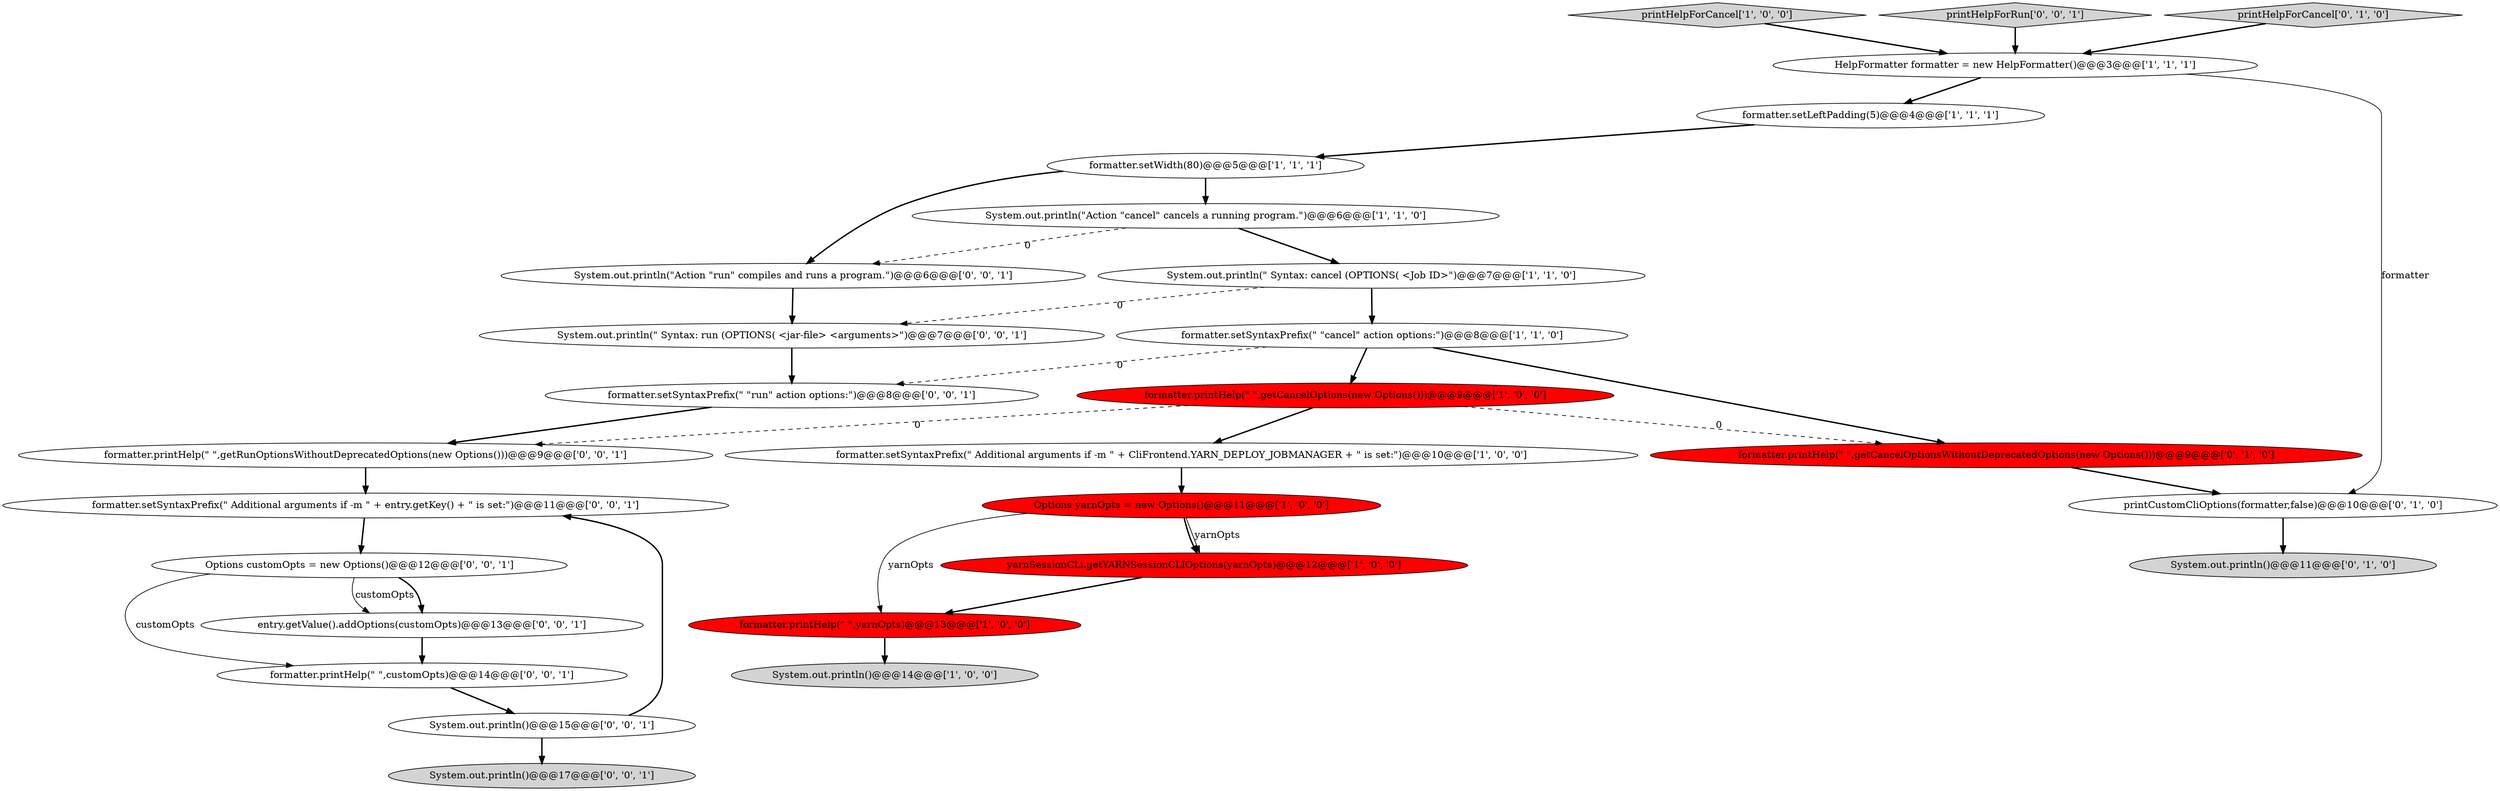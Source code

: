 digraph {
25 [style = filled, label = "formatter.printHelp(\" \",getRunOptionsWithoutDeprecatedOptions(new Options()))@@@9@@@['0', '0', '1']", fillcolor = white, shape = ellipse image = "AAA0AAABBB3BBB"];
9 [style = filled, label = "formatter.printHelp(\" \",getCancelOptions(new Options()))@@@9@@@['1', '0', '0']", fillcolor = red, shape = ellipse image = "AAA1AAABBB1BBB"];
17 [style = filled, label = "formatter.printHelp(\" \",customOpts)@@@14@@@['0', '0', '1']", fillcolor = white, shape = ellipse image = "AAA0AAABBB3BBB"];
11 [style = filled, label = "formatter.setSyntaxPrefix(\" \"cancel\" action options:\")@@@8@@@['1', '1', '0']", fillcolor = white, shape = ellipse image = "AAA0AAABBB1BBB"];
16 [style = filled, label = "System.out.println()@@@11@@@['0', '1', '0']", fillcolor = lightgray, shape = ellipse image = "AAA0AAABBB2BBB"];
12 [style = filled, label = "formatter.printHelp(\" \",yarnOpts)@@@13@@@['1', '0', '0']", fillcolor = red, shape = ellipse image = "AAA1AAABBB1BBB"];
10 [style = filled, label = "printHelpForCancel['1', '0', '0']", fillcolor = lightgray, shape = diamond image = "AAA0AAABBB1BBB"];
5 [style = filled, label = "Options yarnOpts = new Options()@@@11@@@['1', '0', '0']", fillcolor = red, shape = ellipse image = "AAA1AAABBB1BBB"];
24 [style = filled, label = "System.out.println()@@@17@@@['0', '0', '1']", fillcolor = lightgray, shape = ellipse image = "AAA0AAABBB3BBB"];
22 [style = filled, label = "printHelpForRun['0', '0', '1']", fillcolor = lightgray, shape = diamond image = "AAA0AAABBB3BBB"];
27 [style = filled, label = "formatter.setSyntaxPrefix(\" \"run\" action options:\")@@@8@@@['0', '0', '1']", fillcolor = white, shape = ellipse image = "AAA0AAABBB3BBB"];
3 [style = filled, label = "HelpFormatter formatter = new HelpFormatter()@@@3@@@['1', '1', '1']", fillcolor = white, shape = ellipse image = "AAA0AAABBB1BBB"];
8 [style = filled, label = "System.out.println(\" Syntax: cancel (OPTIONS( <Job ID>\")@@@7@@@['1', '1', '0']", fillcolor = white, shape = ellipse image = "AAA0AAABBB1BBB"];
4 [style = filled, label = "formatter.setLeftPadding(5)@@@4@@@['1', '1', '1']", fillcolor = white, shape = ellipse image = "AAA0AAABBB1BBB"];
7 [style = filled, label = "formatter.setSyntaxPrefix(\" Additional arguments if -m \" + CliFrontend.YARN_DEPLOY_JOBMANAGER + \" is set:\")@@@10@@@['1', '0', '0']", fillcolor = white, shape = ellipse image = "AAA0AAABBB1BBB"];
1 [style = filled, label = "System.out.println(\"Action \"cancel\" cancels a running program.\")@@@6@@@['1', '1', '0']", fillcolor = white, shape = ellipse image = "AAA0AAABBB1BBB"];
20 [style = filled, label = "System.out.println(\" Syntax: run (OPTIONS( <jar-file> <arguments>\")@@@7@@@['0', '0', '1']", fillcolor = white, shape = ellipse image = "AAA0AAABBB3BBB"];
2 [style = filled, label = "yarnSessionCLi.getYARNSessionCLIOptions(yarnOpts)@@@12@@@['1', '0', '0']", fillcolor = red, shape = ellipse image = "AAA1AAABBB1BBB"];
14 [style = filled, label = "formatter.printHelp(\" \",getCancelOptionsWithoutDeprecatedOptions(new Options()))@@@9@@@['0', '1', '0']", fillcolor = red, shape = ellipse image = "AAA1AAABBB2BBB"];
23 [style = filled, label = "Options customOpts = new Options()@@@12@@@['0', '0', '1']", fillcolor = white, shape = ellipse image = "AAA0AAABBB3BBB"];
13 [style = filled, label = "printCustomCliOptions(formatter,false)@@@10@@@['0', '1', '0']", fillcolor = white, shape = ellipse image = "AAA0AAABBB2BBB"];
21 [style = filled, label = "formatter.setSyntaxPrefix(\" Additional arguments if -m \" + entry.getKey() + \" is set:\")@@@11@@@['0', '0', '1']", fillcolor = white, shape = ellipse image = "AAA0AAABBB3BBB"];
18 [style = filled, label = "entry.getValue().addOptions(customOpts)@@@13@@@['0', '0', '1']", fillcolor = white, shape = ellipse image = "AAA0AAABBB3BBB"];
6 [style = filled, label = "formatter.setWidth(80)@@@5@@@['1', '1', '1']", fillcolor = white, shape = ellipse image = "AAA0AAABBB1BBB"];
19 [style = filled, label = "System.out.println(\"Action \"run\" compiles and runs a program.\")@@@6@@@['0', '0', '1']", fillcolor = white, shape = ellipse image = "AAA0AAABBB3BBB"];
26 [style = filled, label = "System.out.println()@@@15@@@['0', '0', '1']", fillcolor = white, shape = ellipse image = "AAA0AAABBB3BBB"];
0 [style = filled, label = "System.out.println()@@@14@@@['1', '0', '0']", fillcolor = lightgray, shape = ellipse image = "AAA0AAABBB1BBB"];
15 [style = filled, label = "printHelpForCancel['0', '1', '0']", fillcolor = lightgray, shape = diamond image = "AAA0AAABBB2BBB"];
17->26 [style = bold, label=""];
1->8 [style = bold, label=""];
23->18 [style = solid, label="customOpts"];
11->14 [style = bold, label=""];
4->6 [style = bold, label=""];
19->20 [style = bold, label=""];
1->19 [style = dashed, label="0"];
8->20 [style = dashed, label="0"];
18->17 [style = bold, label=""];
10->3 [style = bold, label=""];
3->13 [style = solid, label="formatter"];
6->19 [style = bold, label=""];
9->7 [style = bold, label=""];
11->9 [style = bold, label=""];
15->3 [style = bold, label=""];
12->0 [style = bold, label=""];
3->4 [style = bold, label=""];
26->24 [style = bold, label=""];
13->16 [style = bold, label=""];
2->12 [style = bold, label=""];
20->27 [style = bold, label=""];
26->21 [style = bold, label=""];
22->3 [style = bold, label=""];
6->1 [style = bold, label=""];
5->2 [style = bold, label=""];
7->5 [style = bold, label=""];
9->14 [style = dashed, label="0"];
9->25 [style = dashed, label="0"];
11->27 [style = dashed, label="0"];
14->13 [style = bold, label=""];
23->17 [style = solid, label="customOpts"];
8->11 [style = bold, label=""];
5->2 [style = solid, label="yarnOpts"];
27->25 [style = bold, label=""];
23->18 [style = bold, label=""];
5->12 [style = solid, label="yarnOpts"];
25->21 [style = bold, label=""];
21->23 [style = bold, label=""];
}
